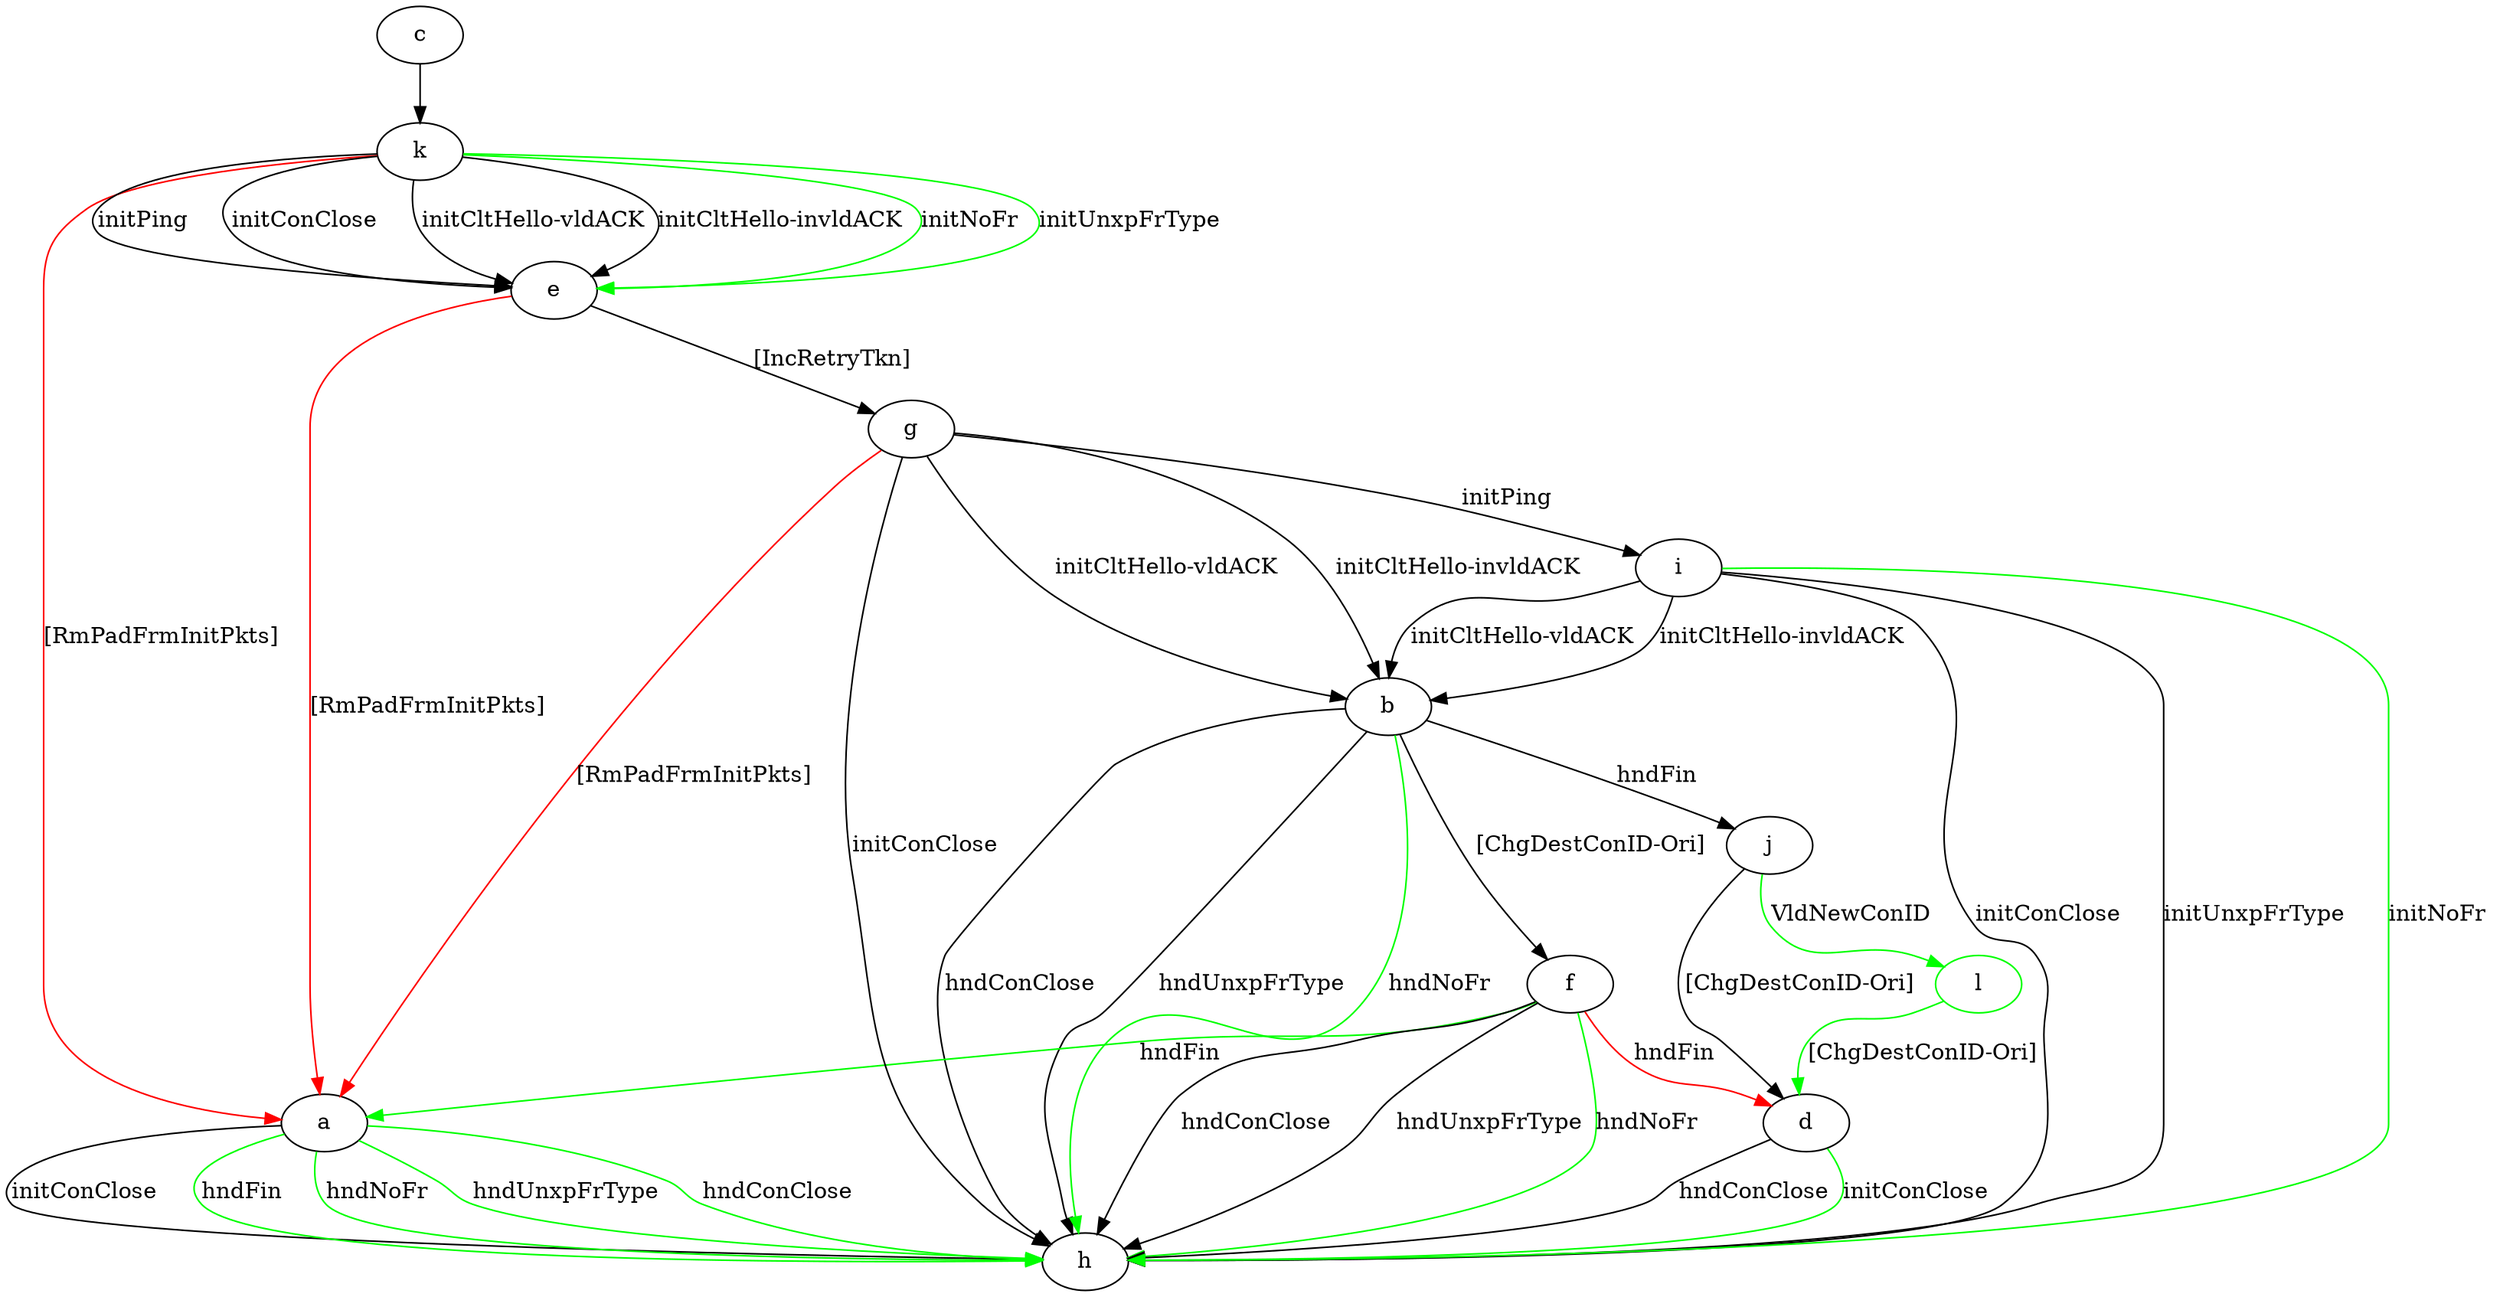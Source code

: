 digraph "" {
	a -> h	[key=0,
		label="initConClose "];
	a -> h	[key=1,
		color=green,
		label="hndFin "];
	a -> h	[key=2,
		color=green,
		label="hndNoFr "];
	a -> h	[key=3,
		color=green,
		label="hndUnxpFrType "];
	a -> h	[key=4,
		color=green,
		label="hndConClose "];
	b -> f	[key=0,
		label="[ChgDestConID-Ori] "];
	b -> h	[key=0,
		label="hndConClose "];
	b -> h	[key=1,
		label="hndUnxpFrType "];
	b -> h	[key=2,
		color=green,
		label="hndNoFr "];
	b -> j	[key=0,
		label="hndFin "];
	c -> k	[key=0];
	d -> h	[key=0,
		label="hndConClose "];
	d -> h	[key=1,
		color=green,
		label="initConClose "];
	e -> a	[key=0,
		color=red,
		label="[RmPadFrmInitPkts] "];
	e -> g	[key=0,
		label="[IncRetryTkn] "];
	f -> a	[key=0,
		color=green,
		label="hndFin "];
	f -> d	[key=0,
		color=red,
		label="hndFin "];
	f -> h	[key=0,
		label="hndConClose "];
	f -> h	[key=1,
		label="hndUnxpFrType "];
	f -> h	[key=2,
		color=green,
		label="hndNoFr "];
	g -> a	[key=0,
		color=red,
		label="[RmPadFrmInitPkts] "];
	g -> b	[key=0,
		label="initCltHello-vldACK "];
	g -> b	[key=1,
		label="initCltHello-invldACK "];
	g -> h	[key=0,
		label="initConClose "];
	g -> i	[key=0,
		label="initPing "];
	i -> b	[key=0,
		label="initCltHello-vldACK "];
	i -> b	[key=1,
		label="initCltHello-invldACK "];
	i -> h	[key=0,
		label="initConClose "];
	i -> h	[key=1,
		label="initUnxpFrType "];
	i -> h	[key=2,
		color=green,
		label="initNoFr "];
	j -> d	[key=0,
		label="[ChgDestConID-Ori] "];
	l	[color=green];
	j -> l	[key=0,
		color=green,
		label="VldNewConID "];
	k -> a	[key=0,
		color=red,
		label="[RmPadFrmInitPkts] "];
	k -> e	[key=0,
		label="initPing "];
	k -> e	[key=1,
		label="initConClose "];
	k -> e	[key=2,
		label="initCltHello-vldACK "];
	k -> e	[key=3,
		label="initCltHello-invldACK "];
	k -> e	[key=4,
		color=green,
		label="initNoFr "];
	k -> e	[key=5,
		color=green,
		label="initUnxpFrType "];
	l -> d	[key=0,
		color=green,
		label="[ChgDestConID-Ori] "];
}
